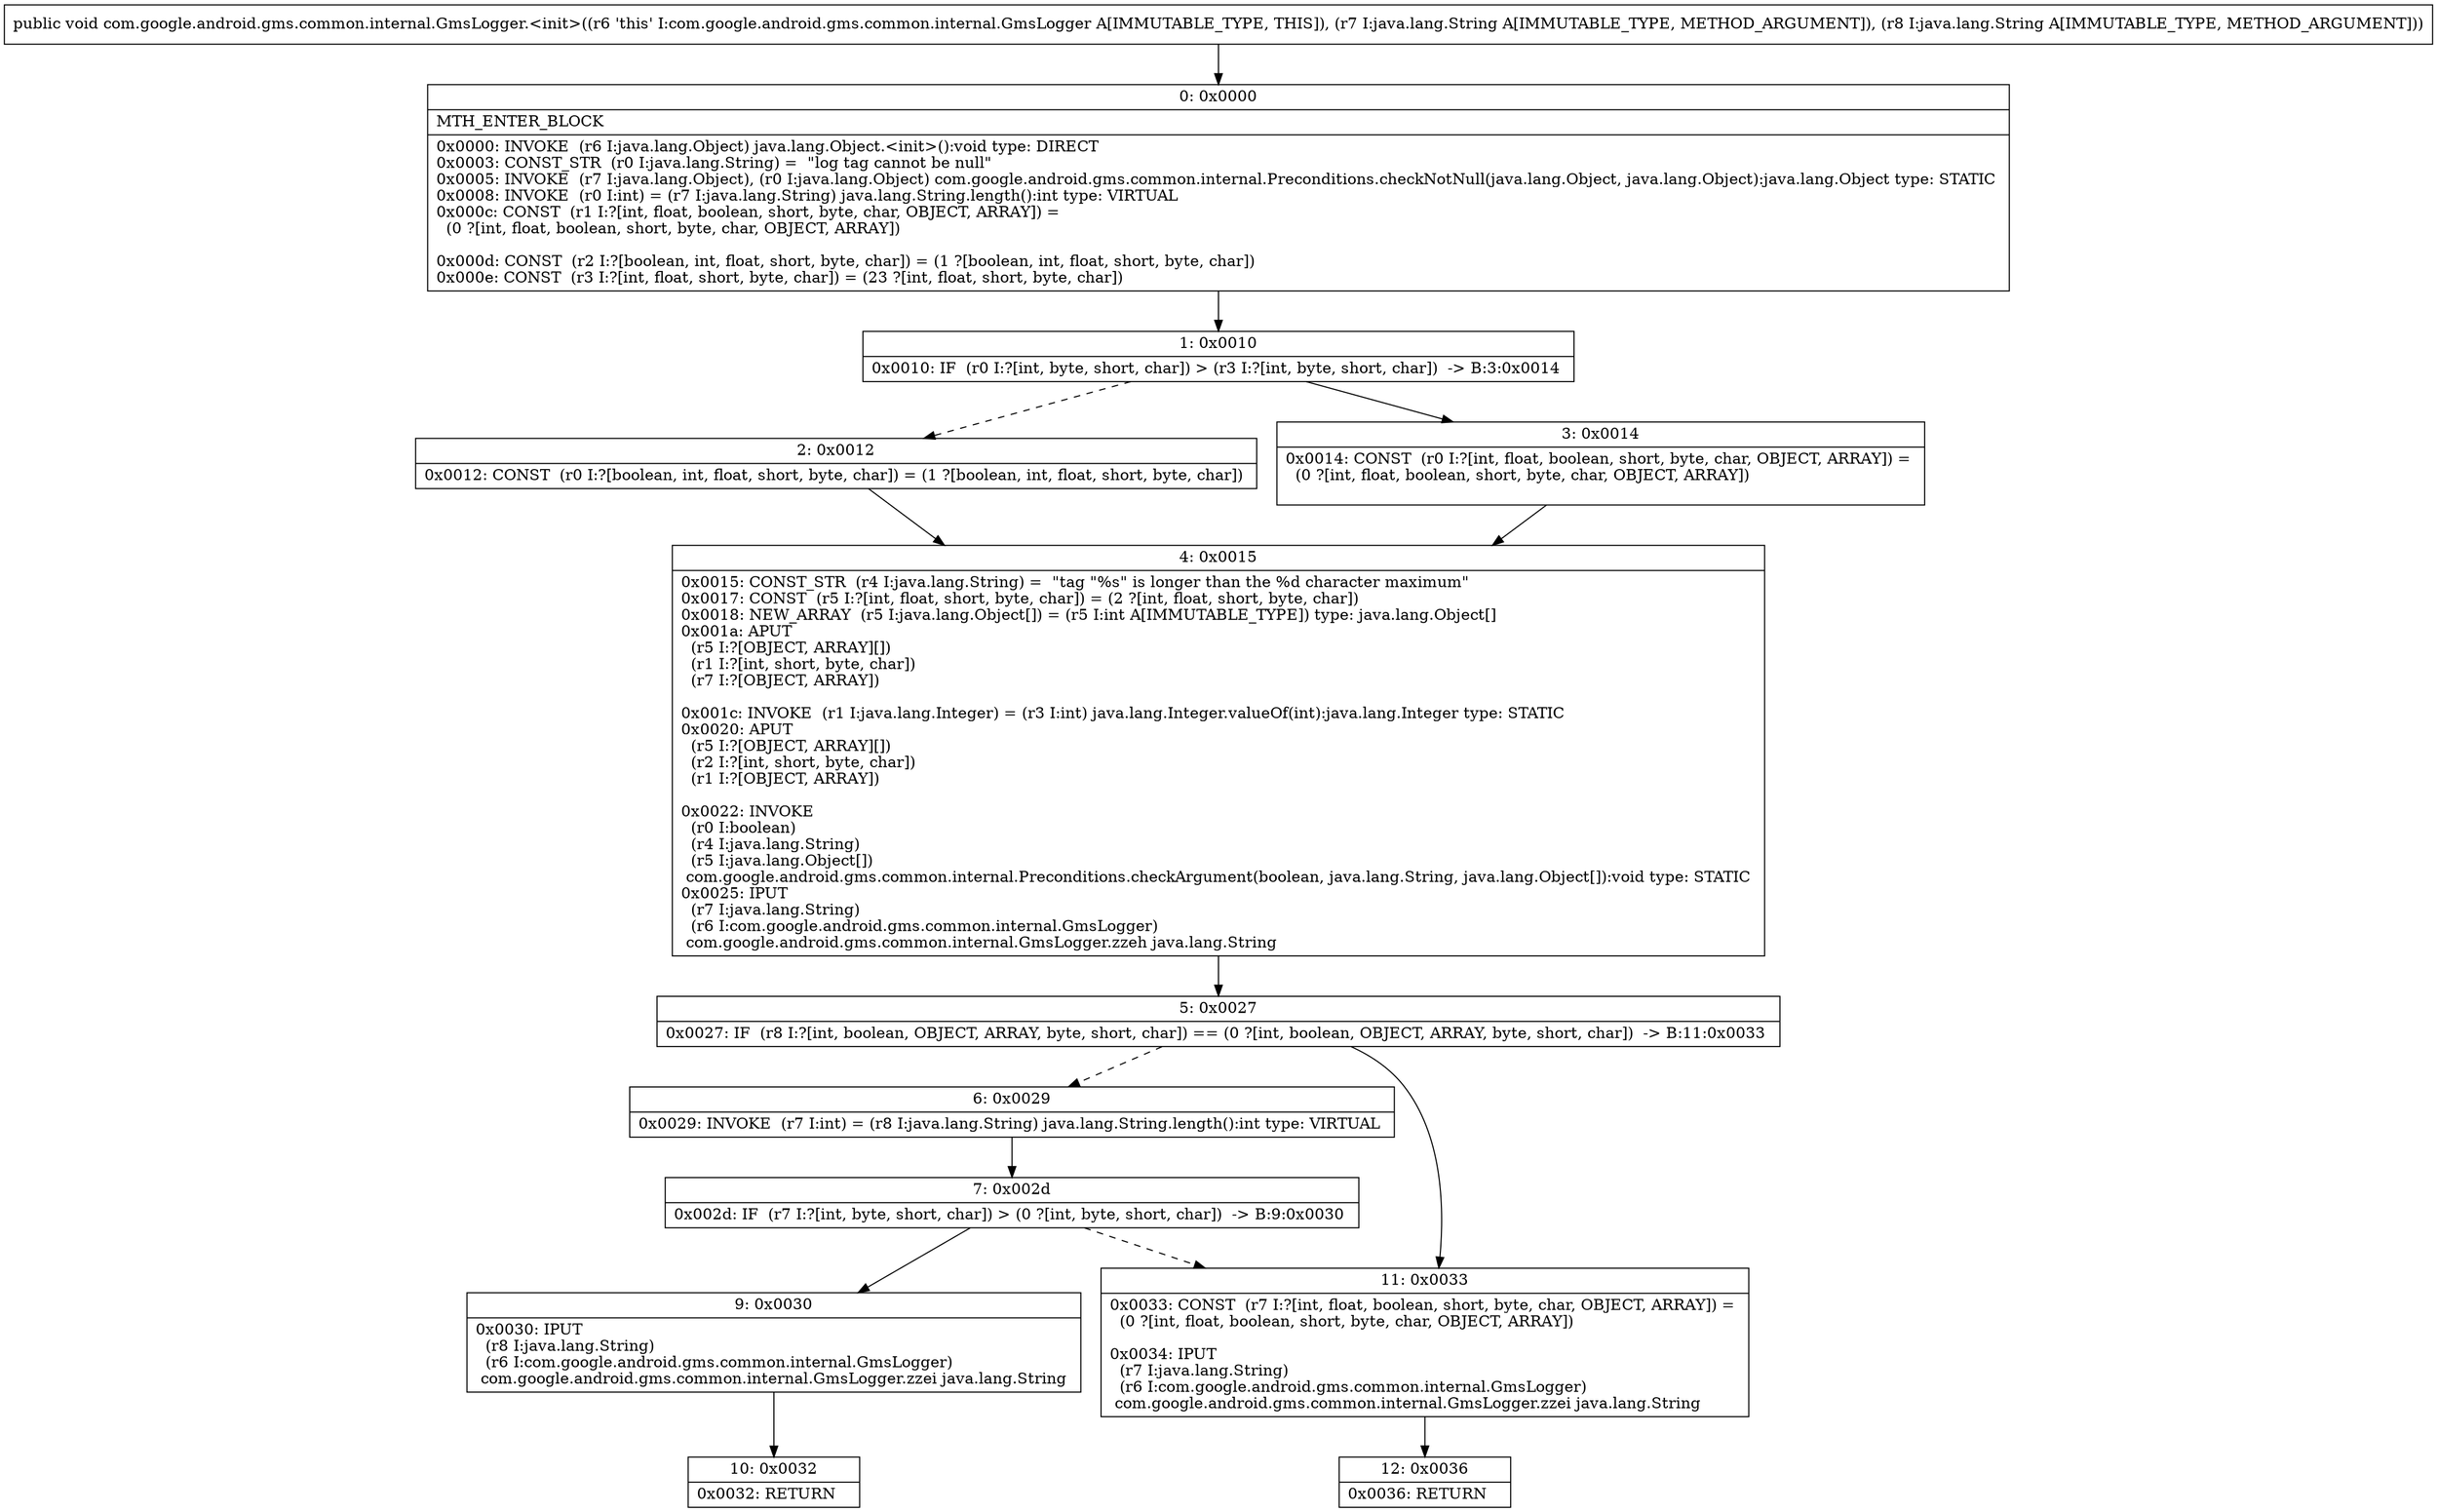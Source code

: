 digraph "CFG forcom.google.android.gms.common.internal.GmsLogger.\<init\>(Ljava\/lang\/String;Ljava\/lang\/String;)V" {
Node_0 [shape=record,label="{0\:\ 0x0000|MTH_ENTER_BLOCK\l|0x0000: INVOKE  (r6 I:java.lang.Object) java.lang.Object.\<init\>():void type: DIRECT \l0x0003: CONST_STR  (r0 I:java.lang.String) =  \"log tag cannot be null\" \l0x0005: INVOKE  (r7 I:java.lang.Object), (r0 I:java.lang.Object) com.google.android.gms.common.internal.Preconditions.checkNotNull(java.lang.Object, java.lang.Object):java.lang.Object type: STATIC \l0x0008: INVOKE  (r0 I:int) = (r7 I:java.lang.String) java.lang.String.length():int type: VIRTUAL \l0x000c: CONST  (r1 I:?[int, float, boolean, short, byte, char, OBJECT, ARRAY]) = \l  (0 ?[int, float, boolean, short, byte, char, OBJECT, ARRAY])\l \l0x000d: CONST  (r2 I:?[boolean, int, float, short, byte, char]) = (1 ?[boolean, int, float, short, byte, char]) \l0x000e: CONST  (r3 I:?[int, float, short, byte, char]) = (23 ?[int, float, short, byte, char]) \l}"];
Node_1 [shape=record,label="{1\:\ 0x0010|0x0010: IF  (r0 I:?[int, byte, short, char]) \> (r3 I:?[int, byte, short, char])  \-\> B:3:0x0014 \l}"];
Node_2 [shape=record,label="{2\:\ 0x0012|0x0012: CONST  (r0 I:?[boolean, int, float, short, byte, char]) = (1 ?[boolean, int, float, short, byte, char]) \l}"];
Node_3 [shape=record,label="{3\:\ 0x0014|0x0014: CONST  (r0 I:?[int, float, boolean, short, byte, char, OBJECT, ARRAY]) = \l  (0 ?[int, float, boolean, short, byte, char, OBJECT, ARRAY])\l \l}"];
Node_4 [shape=record,label="{4\:\ 0x0015|0x0015: CONST_STR  (r4 I:java.lang.String) =  \"tag \"%s\" is longer than the %d character maximum\" \l0x0017: CONST  (r5 I:?[int, float, short, byte, char]) = (2 ?[int, float, short, byte, char]) \l0x0018: NEW_ARRAY  (r5 I:java.lang.Object[]) = (r5 I:int A[IMMUTABLE_TYPE]) type: java.lang.Object[] \l0x001a: APUT  \l  (r5 I:?[OBJECT, ARRAY][])\l  (r1 I:?[int, short, byte, char])\l  (r7 I:?[OBJECT, ARRAY])\l \l0x001c: INVOKE  (r1 I:java.lang.Integer) = (r3 I:int) java.lang.Integer.valueOf(int):java.lang.Integer type: STATIC \l0x0020: APUT  \l  (r5 I:?[OBJECT, ARRAY][])\l  (r2 I:?[int, short, byte, char])\l  (r1 I:?[OBJECT, ARRAY])\l \l0x0022: INVOKE  \l  (r0 I:boolean)\l  (r4 I:java.lang.String)\l  (r5 I:java.lang.Object[])\l com.google.android.gms.common.internal.Preconditions.checkArgument(boolean, java.lang.String, java.lang.Object[]):void type: STATIC \l0x0025: IPUT  \l  (r7 I:java.lang.String)\l  (r6 I:com.google.android.gms.common.internal.GmsLogger)\l com.google.android.gms.common.internal.GmsLogger.zzeh java.lang.String \l}"];
Node_5 [shape=record,label="{5\:\ 0x0027|0x0027: IF  (r8 I:?[int, boolean, OBJECT, ARRAY, byte, short, char]) == (0 ?[int, boolean, OBJECT, ARRAY, byte, short, char])  \-\> B:11:0x0033 \l}"];
Node_6 [shape=record,label="{6\:\ 0x0029|0x0029: INVOKE  (r7 I:int) = (r8 I:java.lang.String) java.lang.String.length():int type: VIRTUAL \l}"];
Node_7 [shape=record,label="{7\:\ 0x002d|0x002d: IF  (r7 I:?[int, byte, short, char]) \> (0 ?[int, byte, short, char])  \-\> B:9:0x0030 \l}"];
Node_9 [shape=record,label="{9\:\ 0x0030|0x0030: IPUT  \l  (r8 I:java.lang.String)\l  (r6 I:com.google.android.gms.common.internal.GmsLogger)\l com.google.android.gms.common.internal.GmsLogger.zzei java.lang.String \l}"];
Node_10 [shape=record,label="{10\:\ 0x0032|0x0032: RETURN   \l}"];
Node_11 [shape=record,label="{11\:\ 0x0033|0x0033: CONST  (r7 I:?[int, float, boolean, short, byte, char, OBJECT, ARRAY]) = \l  (0 ?[int, float, boolean, short, byte, char, OBJECT, ARRAY])\l \l0x0034: IPUT  \l  (r7 I:java.lang.String)\l  (r6 I:com.google.android.gms.common.internal.GmsLogger)\l com.google.android.gms.common.internal.GmsLogger.zzei java.lang.String \l}"];
Node_12 [shape=record,label="{12\:\ 0x0036|0x0036: RETURN   \l}"];
MethodNode[shape=record,label="{public void com.google.android.gms.common.internal.GmsLogger.\<init\>((r6 'this' I:com.google.android.gms.common.internal.GmsLogger A[IMMUTABLE_TYPE, THIS]), (r7 I:java.lang.String A[IMMUTABLE_TYPE, METHOD_ARGUMENT]), (r8 I:java.lang.String A[IMMUTABLE_TYPE, METHOD_ARGUMENT])) }"];
MethodNode -> Node_0;
Node_0 -> Node_1;
Node_1 -> Node_2[style=dashed];
Node_1 -> Node_3;
Node_2 -> Node_4;
Node_3 -> Node_4;
Node_4 -> Node_5;
Node_5 -> Node_6[style=dashed];
Node_5 -> Node_11;
Node_6 -> Node_7;
Node_7 -> Node_9;
Node_7 -> Node_11[style=dashed];
Node_9 -> Node_10;
Node_11 -> Node_12;
}

